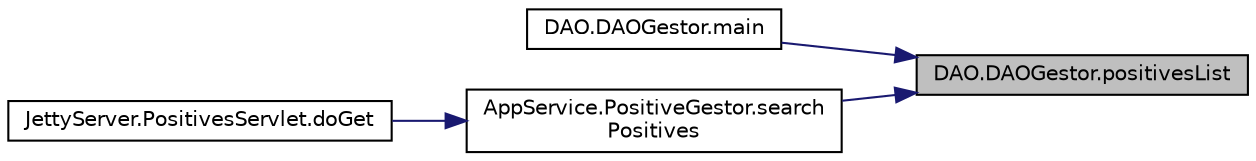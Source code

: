 digraph "DAO.DAOGestor.positivesList"
{
 // LATEX_PDF_SIZE
  edge [fontname="Helvetica",fontsize="10",labelfontname="Helvetica",labelfontsize="10"];
  node [fontname="Helvetica",fontsize="10",shape=record];
  rankdir="RL";
  Node1 [label="DAO.DAOGestor.positivesList",height=0.2,width=0.4,color="black", fillcolor="grey75", style="filled", fontcolor="black",tooltip=" "];
  Node1 -> Node2 [dir="back",color="midnightblue",fontsize="10",style="solid",fontname="Helvetica"];
  Node2 [label="DAO.DAOGestor.main",height=0.2,width=0.4,color="black", fillcolor="white", style="filled",URL="$class_d_a_o_1_1_d_a_o_gestor.html#a418601ed26da405dd755a8b193aa9d70",tooltip=" "];
  Node1 -> Node3 [dir="back",color="midnightblue",fontsize="10",style="solid",fontname="Helvetica"];
  Node3 [label="AppService.PositiveGestor.search\lPositives",height=0.2,width=0.4,color="black", fillcolor="white", style="filled",URL="$class_app_service_1_1_positive_gestor.html#a2c980437a77527176c1b6116f0399ded",tooltip=" "];
  Node3 -> Node4 [dir="back",color="midnightblue",fontsize="10",style="solid",fontname="Helvetica"];
  Node4 [label="JettyServer.PositivesServlet.doGet",height=0.2,width=0.4,color="black", fillcolor="white", style="filled",URL="$class_jetty_server_1_1_positives_servlet.html#a93dee73d81fa336eab434bad30eff999",tooltip=" "];
}

